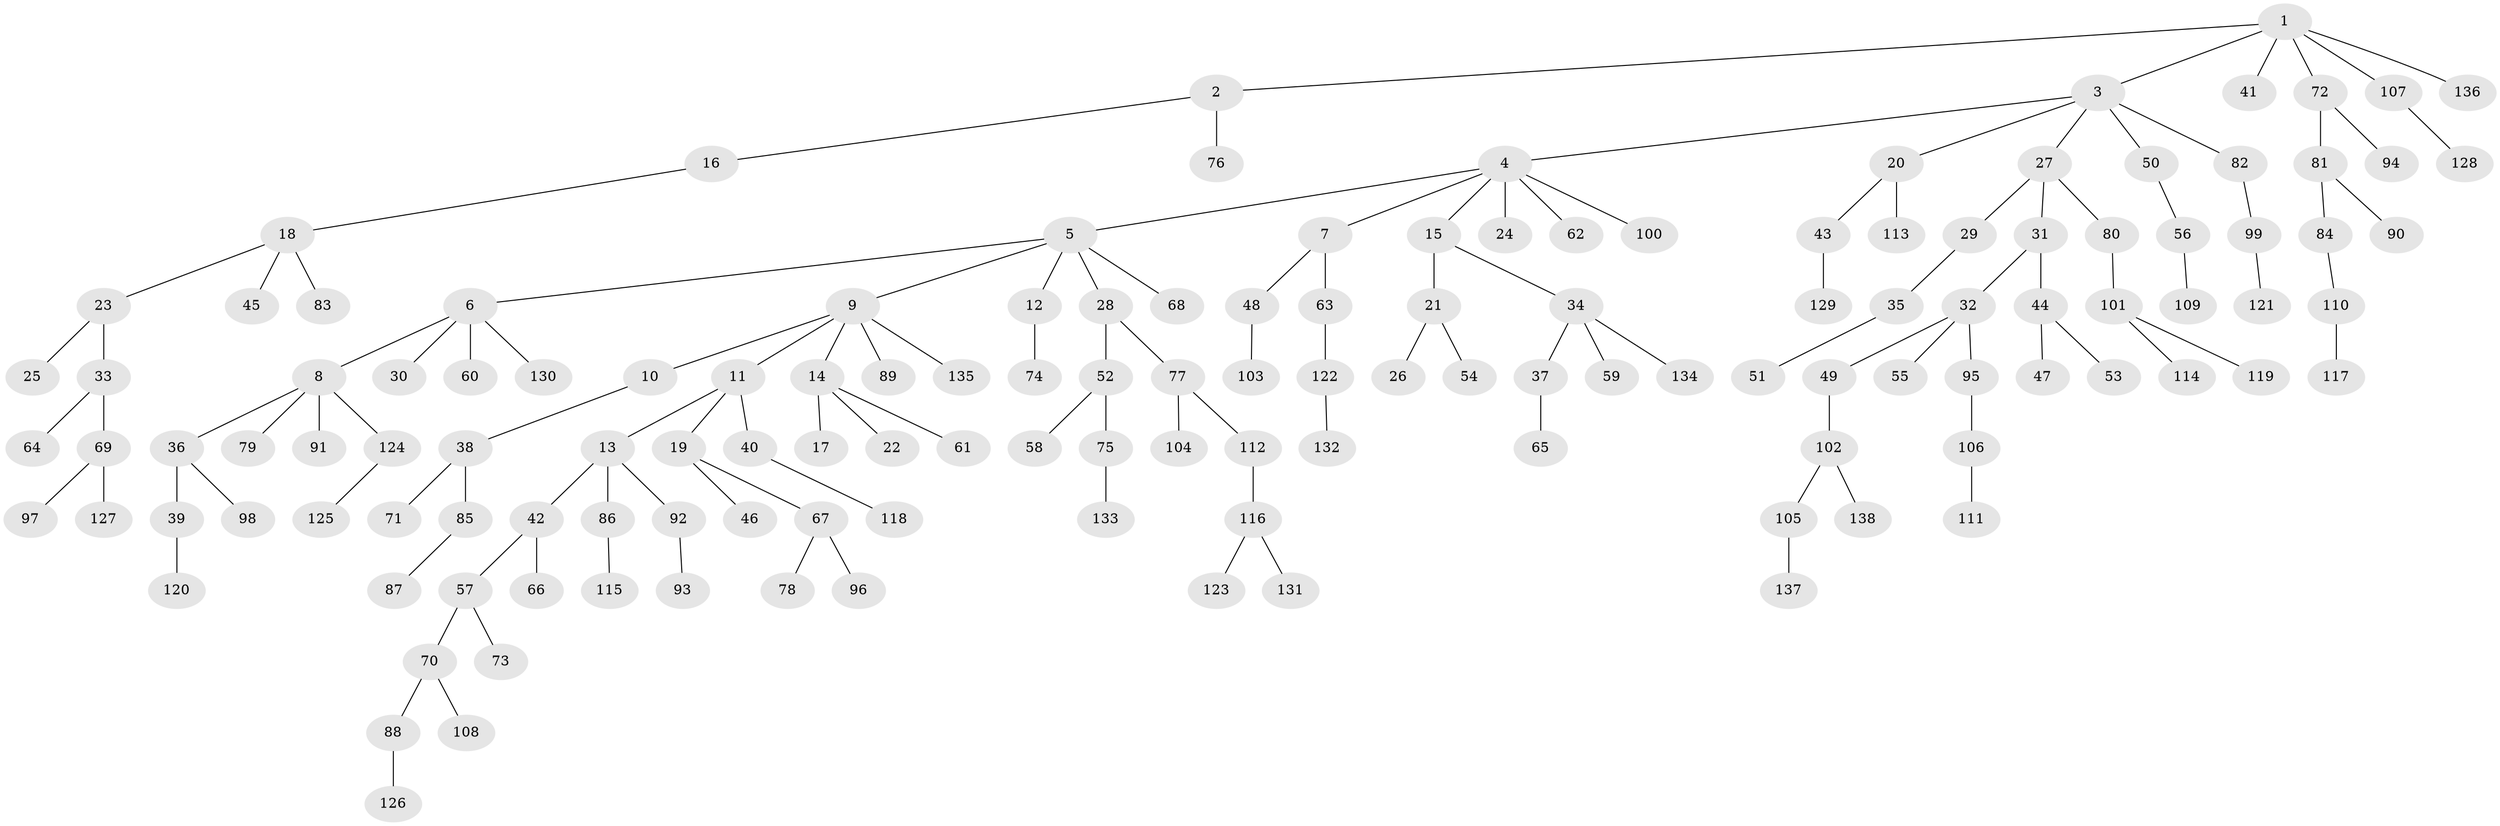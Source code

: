 // Generated by graph-tools (version 1.1) at 2025/02/03/09/25 03:02:21]
// undirected, 138 vertices, 137 edges
graph export_dot {
graph [start="1"]
  node [color=gray90,style=filled];
  1;
  2;
  3;
  4;
  5;
  6;
  7;
  8;
  9;
  10;
  11;
  12;
  13;
  14;
  15;
  16;
  17;
  18;
  19;
  20;
  21;
  22;
  23;
  24;
  25;
  26;
  27;
  28;
  29;
  30;
  31;
  32;
  33;
  34;
  35;
  36;
  37;
  38;
  39;
  40;
  41;
  42;
  43;
  44;
  45;
  46;
  47;
  48;
  49;
  50;
  51;
  52;
  53;
  54;
  55;
  56;
  57;
  58;
  59;
  60;
  61;
  62;
  63;
  64;
  65;
  66;
  67;
  68;
  69;
  70;
  71;
  72;
  73;
  74;
  75;
  76;
  77;
  78;
  79;
  80;
  81;
  82;
  83;
  84;
  85;
  86;
  87;
  88;
  89;
  90;
  91;
  92;
  93;
  94;
  95;
  96;
  97;
  98;
  99;
  100;
  101;
  102;
  103;
  104;
  105;
  106;
  107;
  108;
  109;
  110;
  111;
  112;
  113;
  114;
  115;
  116;
  117;
  118;
  119;
  120;
  121;
  122;
  123;
  124;
  125;
  126;
  127;
  128;
  129;
  130;
  131;
  132;
  133;
  134;
  135;
  136;
  137;
  138;
  1 -- 2;
  1 -- 3;
  1 -- 41;
  1 -- 72;
  1 -- 107;
  1 -- 136;
  2 -- 16;
  2 -- 76;
  3 -- 4;
  3 -- 20;
  3 -- 27;
  3 -- 50;
  3 -- 82;
  4 -- 5;
  4 -- 7;
  4 -- 15;
  4 -- 24;
  4 -- 62;
  4 -- 100;
  5 -- 6;
  5 -- 9;
  5 -- 12;
  5 -- 28;
  5 -- 68;
  6 -- 8;
  6 -- 30;
  6 -- 60;
  6 -- 130;
  7 -- 48;
  7 -- 63;
  8 -- 36;
  8 -- 79;
  8 -- 91;
  8 -- 124;
  9 -- 10;
  9 -- 11;
  9 -- 14;
  9 -- 89;
  9 -- 135;
  10 -- 38;
  11 -- 13;
  11 -- 19;
  11 -- 40;
  12 -- 74;
  13 -- 42;
  13 -- 86;
  13 -- 92;
  14 -- 17;
  14 -- 22;
  14 -- 61;
  15 -- 21;
  15 -- 34;
  16 -- 18;
  18 -- 23;
  18 -- 45;
  18 -- 83;
  19 -- 46;
  19 -- 67;
  20 -- 43;
  20 -- 113;
  21 -- 26;
  21 -- 54;
  23 -- 25;
  23 -- 33;
  27 -- 29;
  27 -- 31;
  27 -- 80;
  28 -- 52;
  28 -- 77;
  29 -- 35;
  31 -- 32;
  31 -- 44;
  32 -- 49;
  32 -- 55;
  32 -- 95;
  33 -- 64;
  33 -- 69;
  34 -- 37;
  34 -- 59;
  34 -- 134;
  35 -- 51;
  36 -- 39;
  36 -- 98;
  37 -- 65;
  38 -- 71;
  38 -- 85;
  39 -- 120;
  40 -- 118;
  42 -- 57;
  42 -- 66;
  43 -- 129;
  44 -- 47;
  44 -- 53;
  48 -- 103;
  49 -- 102;
  50 -- 56;
  52 -- 58;
  52 -- 75;
  56 -- 109;
  57 -- 70;
  57 -- 73;
  63 -- 122;
  67 -- 78;
  67 -- 96;
  69 -- 97;
  69 -- 127;
  70 -- 88;
  70 -- 108;
  72 -- 81;
  72 -- 94;
  75 -- 133;
  77 -- 104;
  77 -- 112;
  80 -- 101;
  81 -- 84;
  81 -- 90;
  82 -- 99;
  84 -- 110;
  85 -- 87;
  86 -- 115;
  88 -- 126;
  92 -- 93;
  95 -- 106;
  99 -- 121;
  101 -- 114;
  101 -- 119;
  102 -- 105;
  102 -- 138;
  105 -- 137;
  106 -- 111;
  107 -- 128;
  110 -- 117;
  112 -- 116;
  116 -- 123;
  116 -- 131;
  122 -- 132;
  124 -- 125;
}
